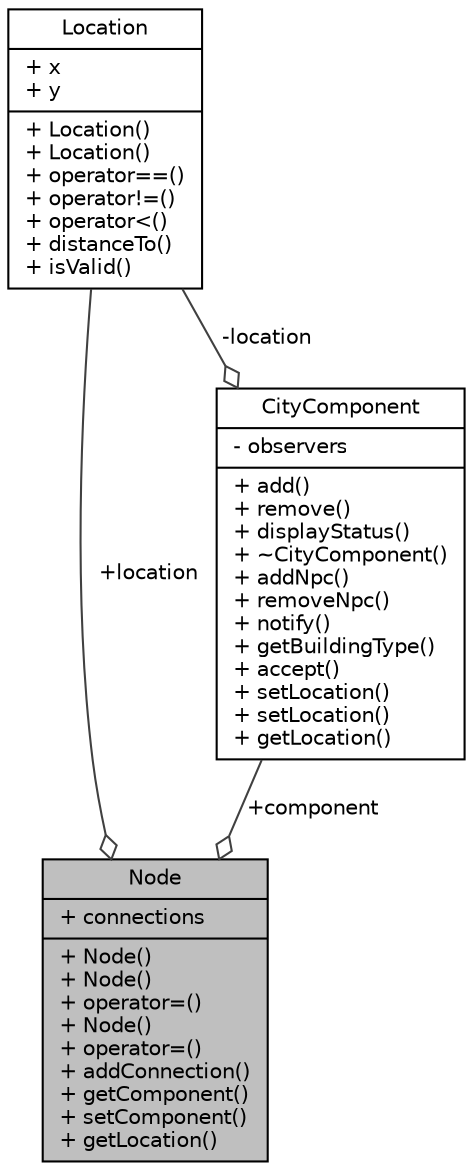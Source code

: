 digraph "Node"
{
 // LATEX_PDF_SIZE
  edge [fontname="Helvetica",fontsize="10",labelfontname="Helvetica",labelfontsize="10"];
  node [fontname="Helvetica",fontsize="10",shape=record];
  Node1 [label="{Node\n|+ connections\l|+ Node()\l+ Node()\l+ operator=()\l+ Node()\l+ operator=()\l+ addConnection()\l+ getComponent()\l+ setComponent()\l+ getLocation()\l}",height=0.2,width=0.4,color="black", fillcolor="grey75", style="filled", fontcolor="black",tooltip="Represents a node within the city grid, which holds a location, an optional city component,..."];
  Node2 -> Node1 [color="grey25",fontsize="10",style="solid",label=" +component" ,arrowhead="odiamond",fontname="Helvetica"];
  Node2 [label="{CityComponent\n|- observers\l|+ add()\l+ remove()\l+ displayStatus()\l+ ~CityComponent()\l+ addNpc()\l+ removeNpc()\l+ notify()\l+ getBuildingType()\l+ accept()\l+ setLocation()\l+ setLocation()\l+ getLocation()\l}",height=0.2,width=0.4,color="black", fillcolor="white", style="filled",URL="$classCityComponent.html",tooltip="Abstract base class representing a component of a city."];
  Node3 -> Node2 [color="grey25",fontsize="10",style="solid",label=" -location" ,arrowhead="odiamond",fontname="Helvetica"];
  Node3 [label="{Location\n|+ x\l+ y\l|+ Location()\l+ Location()\l+ operator==()\l+ operator!=()\l+ operator\<()\l+ distanceTo()\l+ isValid()\l}",height=0.2,width=0.4,color="black", fillcolor="white", style="filled",URL="$structLocation.html",tooltip="Represents a 2D coordinate location on a grid."];
  Node3 -> Node1 [color="grey25",fontsize="10",style="solid",label=" +location" ,arrowhead="odiamond",fontname="Helvetica"];
}

